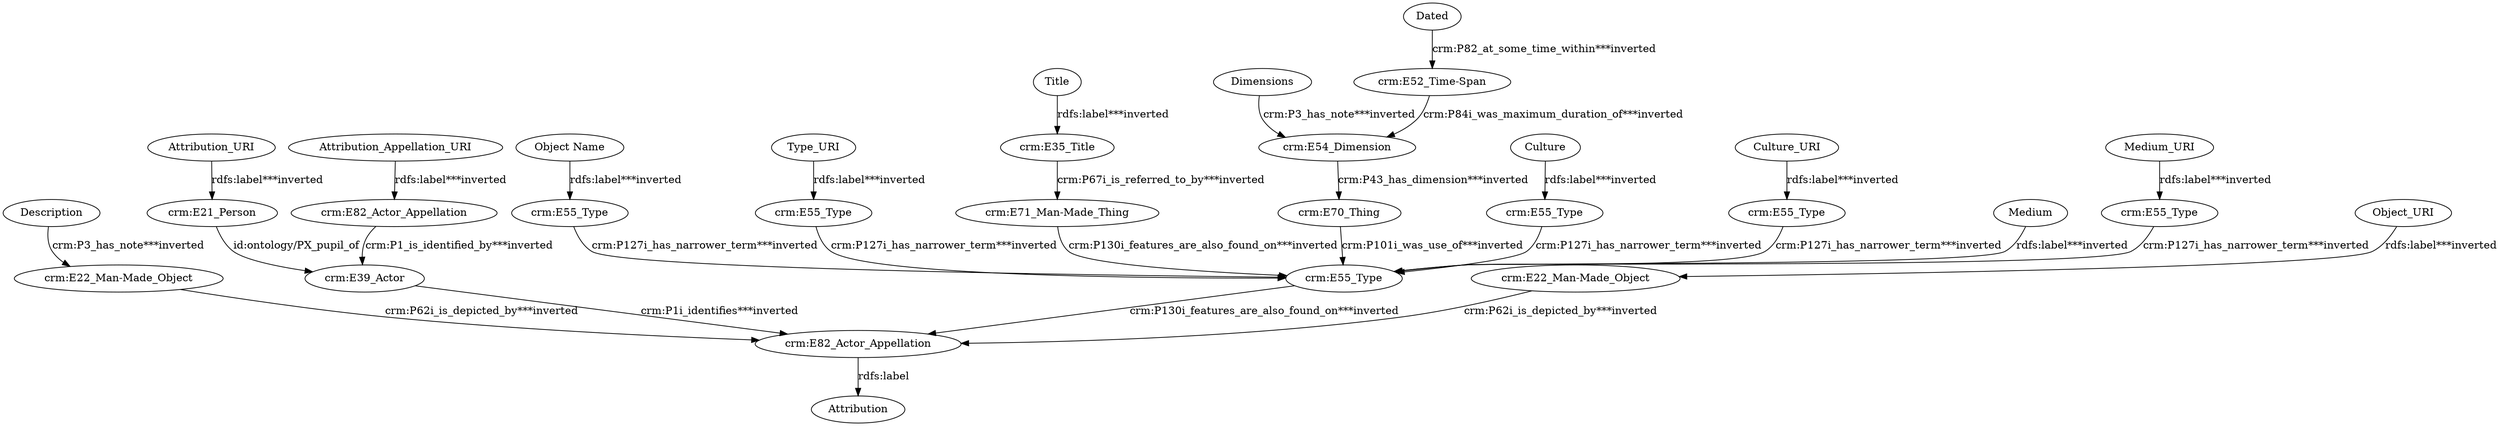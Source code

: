 digraph {
  Attribution_Appellation_URI [type=attribute_name,label=Attribution_Appellation_URI]
  "crm:E82_Actor_Appellation1" [type=class_uri,label="crm:E82_Actor_Appellation"]
  Attribution_URI [type=attribute_name,label=Attribution_URI]
  "crm:E21_Person1" [type=class_uri,label="crm:E21_Person"]
  Culture [type=attribute_name,label=Culture]
  "crm:E55_Type2" [type=class_uri,label="crm:E55_Type"]
  Culture_URI [type=attribute_name,label=Culture_URI]
  "crm:E55_Type1" [type=class_uri,label="crm:E55_Type"]
  Dated [type=attribute_name,label=Dated]
  "crm:E52_Time-Span1" [type=class_uri,label="crm:E52_Time-Span"]
  Description [type=attribute_name,label=Description]
  "crm:E22_Man-Made_Object1" [type=class_uri,label="crm:E22_Man-Made_Object"]
  Dimensions [type=attribute_name,label=Dimensions]
  "crm:E54_Dimension1" [type=class_uri,label="crm:E54_Dimension"]
  Medium [type=attribute_name,label=Medium]
  "crm:E55_Type6" [type=class_uri,label="crm:E55_Type"]
  Medium_URI [type=attribute_name,label=Medium_URI]
  "crm:E55_Type5" [type=class_uri,label="crm:E55_Type"]
  "Object Name" [type=attribute_name,label="Object Name"]
  "crm:E55_Type4" [type=class_uri,label="crm:E55_Type"]
  Object_URI [type=attribute_name,label=Object_URI]
  "crm:E22_Man-Made_Object2" [type=class_uri,label="crm:E22_Man-Made_Object"]
  Title [type=attribute_name,label=Title]
  "crm:E35_Title1" [type=class_uri,label="crm:E35_Title"]
  Type_URI [type=attribute_name,label=Type_URI]
  "crm:E55_Type3" [type=class_uri,label="crm:E55_Type"]
  "crm:E39_Actor" [type=class_uri,label="crm:E39_Actor"]
  "crm:E82_Actor_Appellation2" [type=class_uri,label="crm:E82_Actor_Appellation"]
  "crm:E71_Man-Made_Thing" [type=class_uri,label="crm:E71_Man-Made_Thing"]
  "crm:E70_Thing" [type=class_uri,label="crm:E70_Thing"]
  Attribution [type=attribute_name,label=Attribution]
  Attribution_Appellation_URI -> "crm:E82_Actor_Appellation1" [type=st_property_uri,label="rdfs:label***inverted"]
  Attribution_URI -> "crm:E21_Person1" [type=st_property_uri,label="rdfs:label***inverted"]
  Culture -> "crm:E55_Type2" [type=st_property_uri,label="rdfs:label***inverted"]
  Culture_URI -> "crm:E55_Type1" [type=st_property_uri,label="rdfs:label***inverted"]
  Dated -> "crm:E52_Time-Span1" [type=st_property_uri,label="crm:P82_at_some_time_within***inverted"]
  Description -> "crm:E22_Man-Made_Object1" [type=st_property_uri,label="crm:P3_has_note***inverted"]
  Dimensions -> "crm:E54_Dimension1" [type=st_property_uri,label="crm:P3_has_note***inverted"]
  Medium -> "crm:E55_Type6" [type=st_property_uri,label="rdfs:label***inverted"]
  Medium_URI -> "crm:E55_Type5" [type=st_property_uri,label="rdfs:label***inverted"]
  "Object Name" -> "crm:E55_Type4" [type=st_property_uri,label="rdfs:label***inverted"]
  Object_URI -> "crm:E22_Man-Made_Object2" [type=st_property_uri,label="rdfs:label***inverted"]
  Title -> "crm:E35_Title1" [type=st_property_uri,label="rdfs:label***inverted"]
  Type_URI -> "crm:E55_Type3" [type=st_property_uri,label="rdfs:label***inverted"]
  "crm:E21_Person1" -> "crm:E39_Actor" [label="id:ontology/PX_pupil_of",type=direct_property_uri]
  "crm:E22_Man-Made_Object1" -> "crm:E82_Actor_Appellation2" [type=inherited,label="crm:P62i_is_depicted_by***inverted"]
  "crm:E22_Man-Made_Object2" -> "crm:E82_Actor_Appellation2" [type=inherited,label="crm:P62i_is_depicted_by***inverted"]
  "crm:E35_Title1" -> "crm:E71_Man-Made_Thing" [type=inherited,label="crm:P67i_is_referred_to_by***inverted"]
  "crm:E39_Actor" -> "crm:E82_Actor_Appellation2" [type=inherited,label="crm:P1i_identifies***inverted"]
  "crm:E52_Time-Span1" -> "crm:E54_Dimension1" [type=direct_property_uri,label="crm:P84i_was_maximum_duration_of***inverted"]
  "crm:E54_Dimension1" -> "crm:E70_Thing" [type=direct_property_uri,label="crm:P43_has_dimension***inverted"]
  "crm:E55_Type1" -> "crm:E55_Type6" [type=direct_property_uri,label="crm:P127i_has_narrower_term***inverted"]
  "crm:E55_Type2" -> "crm:E55_Type6" [type=direct_property_uri,label="crm:P127i_has_narrower_term***inverted"]
  "crm:E55_Type3" -> "crm:E55_Type6" [type=direct_property_uri,label="crm:P127i_has_narrower_term***inverted"]
  "crm:E55_Type4" -> "crm:E55_Type6" [type=direct_property_uri,label="crm:P127i_has_narrower_term***inverted"]
  "crm:E55_Type5" -> "crm:E55_Type6" [type=direct_property_uri,label="crm:P127i_has_narrower_term***inverted"]
  "crm:E55_Type6" -> "crm:E82_Actor_Appellation2" [type=inherited,label="crm:P130i_features_are_also_found_on***inverted"]
  "crm:E70_Thing" -> "crm:E55_Type6" [type=direct_property_uri,label="crm:P101i_was_use_of***inverted"]
  "crm:E71_Man-Made_Thing" -> "crm:E55_Type6" [type=inherited,label="crm:P130i_features_are_also_found_on***inverted"]
  "crm:E82_Actor_Appellation1" -> "crm:E39_Actor" [type=inherited,label="crm:P1_is_identified_by***inverted"]
  "crm:E82_Actor_Appellation2" -> Attribution [label="rdfs:label",type=st_property_uri]
}
